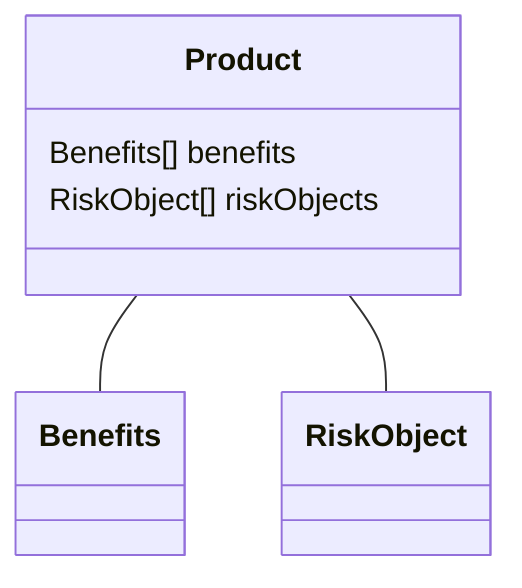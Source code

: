 classDiagram
  Product -- Benefits
Product -- RiskObject


class Product {

  Benefits[] benefits
  RiskObject[] riskObjects

}
